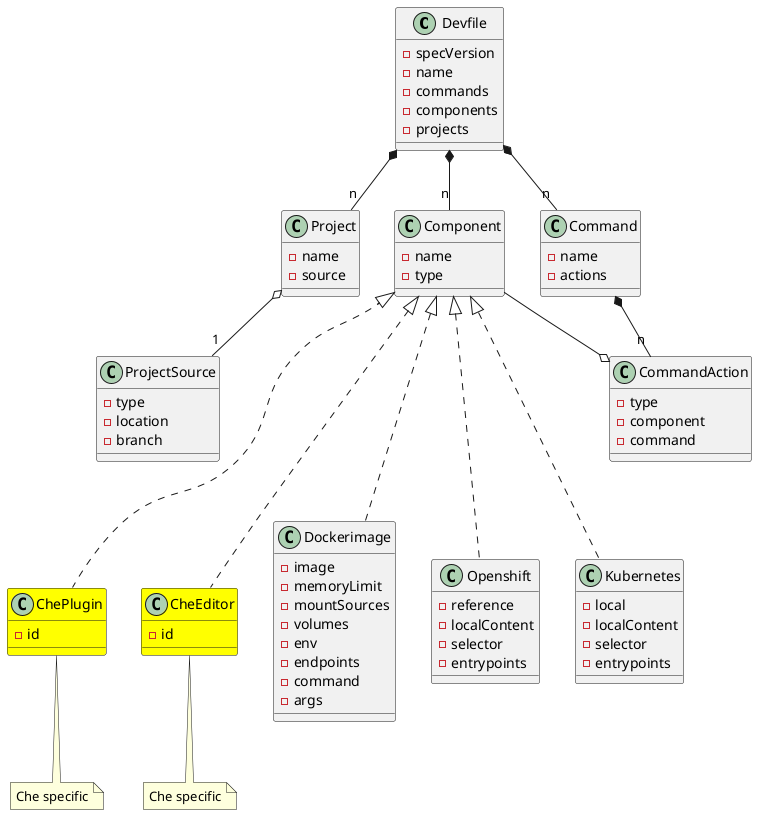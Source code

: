 @startuml devfile_next

class Devfile {
  - specVersion
  - name
  - commands
  - components
  - projects
}

together {
  class Component
  class Command
  class Project
}

Devfile *-- "n" Component
Devfile *-- "n" Command
Devfile *-- "n" Project

class Component {
    - name
    - type
}


Component <|-.. Dockerimage
Component <|-.. Openshift
Component <|-.. Kubernetes
Component <|-.. ChePlugin
Component <|-.. CheEditor

class Command {
  - name
  - actions
}

Command *-- "n" CommandAction
CommandAction o-- Component

class CommandAction {
  - type
  - component
  - command
}

class Project {
  - name
  - source
}

Project o-- "1" ProjectSource

class ProjectSource {
  - type
  - location
  - branch
}

Project -[hidden]> Component
Component -[hidden]> Command
ProjectSource -[hidden]> CommandAction

class Dockerimage {
   - image
   - memoryLimit
   - mountSources
   - volumes
   - env
   - endpoints
   - command
   - args
}

class Openshift {
  - reference
  - localContent
  - selector
  - entrypoints
}

class Kubernetes {
  - local
  - localContent
  - selector
  - entrypoints
}

class ChePlugin #yellow {
  - id
}
note bottom of ChePlugin: Che specific

class CheEditor #yellow {
  - id
}
note bottom of CheEditor: Che specific

ChePlugin -[hidden]> CheEditor
CheEditor -[hidden]> Dockerimage

@enduml
